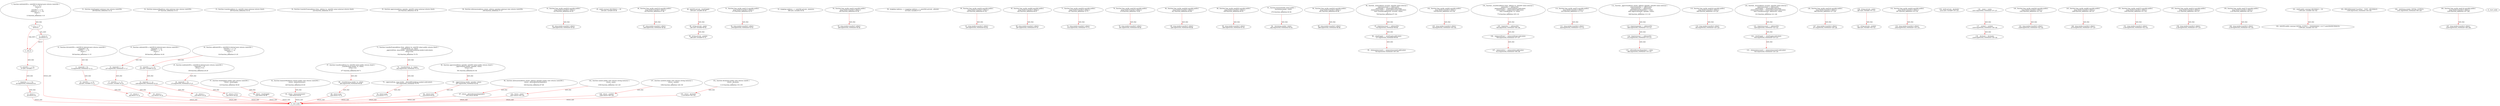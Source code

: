digraph  {
13 [label="2_ function mul(uint256 a, uint256 b) internal pure returns (uint256) {\n        if (a == 0) {\n            return 0;\n        }\n        uint256 c = a * b;\n        require(c / a == b);\n        return c;\n    }\n13-function_definition-3-10", method="mul(uint256 a,uint256 b)", type_label=function_definition];
30 [label="3_ if_a == 0\n30-if-4-6", method="mul(uint256 a,uint256 b)", type_label=if];
1240 [label="3_ end_if", method="mul(uint256 a,uint256 b)", type_label=end_if];
35 [label="4_ return 0;\n35-return-5-5", method="mul(uint256 a,uint256 b)", type_label=return];
37 [label="6_ uint256 c = a * b;\n37-new_variable-7-7", method="mul(uint256 a,uint256 b)", type_label=new_variable];
45 [label="7_ require(c / a == b);\n45-expression_statement-8-8", method="mul(uint256 a,uint256 b)", type_label=expression_statement];
54 [label="8_ return c;\n54-return-9-9", method="mul(uint256 a,uint256 b)", type_label=return];
56 [label="10_ function div(uint256 a, uint256 b) internal pure returns (uint256) {\n        require(b > 0);\n        uint256 c = a / b;\n        return c;\n    }\n56-function_definition-11-15", method="div(uint256 a,uint256 b)", type_label=function_definition];
73 [label="11_ require(b > 0);\n73-expression_statement-12-12", method="div(uint256 a,uint256 b)", type_label=expression_statement];
80 [label="12_ uint256 c = a / b;\n80-new_variable-13-13", method="div(uint256 a,uint256 b)", type_label=new_variable];
88 [label="13_ return c;\n88-return-14-14", method="div(uint256 a,uint256 b)", type_label=return];
90 [label="15_ function sub(uint256 a, uint256 b) internal pure returns (uint256) {\n        require(b <= a);\n        uint256 c = a - b;\n        return c;\n    }\n90-function_definition-16-20", method="sub(uint256 a,uint256 b)", type_label=function_definition];
107 [label="16_ require(b <= a);\n107-expression_statement-17-17", method="sub(uint256 a,uint256 b)", type_label=expression_statement];
114 [label="17_ uint256 c = a - b;\n114-new_variable-18-18", method="sub(uint256 a,uint256 b)", type_label=new_variable];
122 [label="18_ return c;\n122-return-19-19", method="sub(uint256 a,uint256 b)", type_label=return];
124 [label="20_ function add(uint256 a, uint256 b) internal pure returns (uint256) {\n        uint256 c = a + b;\n        require(c >= a);\n        return c;\n    }\n124-function_definition-21-25", method="add(uint256 a,uint256 b)", type_label=function_definition];
141 [label="21_ uint256 c = a + b;\n141-new_variable-22-22", method="add(uint256 a,uint256 b)", type_label=new_variable];
149 [label="22_ require(c >= a);\n149-expression_statement-23-23", method="add(uint256 a,uint256 b)", type_label=expression_statement];
156 [label="23_ return c;\n156-return-24-24", method="add(uint256 a,uint256 b)", type_label=return];
158 [label="25_ function mod(uint256 a, uint256 b) internal pure returns (uint256) {\n        require(b != 0);\n        return a % b;\n    }\n158-function_definition-26-29", method="mod(uint256 a,uint256 b)", type_label=function_definition];
175 [label="26_ require(b != 0);\n175-expression_statement-27-27", method="mod(uint256 a,uint256 b)", type_label=expression_statement];
182 [label="27_ return a % b;\n182-return-28-28", method="mod(uint256 a,uint256 b)", type_label=return];
189 [label="31_ function totalSupply() external view returns (uint256);\n189-function_definition-32-32", method="totalSupply()", type_label=function_definition];
197 [label="32_ function balanceOf(address who) external view returns (uint256);\n197-function_definition-33-33", method="balanceOf(address who)", type_label=function_definition];
209 [label="33_ function transfer(address to, uint256 value) external returns (bool);\n209-function_definition-34-34", method="transfer(address to,uint256 value)", type_label=function_definition];
224 [label="34_ function transferFrom(address from, address to, uint256 value) external returns (bool);\n224-function_definition-35-35", method="transferFrom(address from,address to,uint256 value)", type_label=function_definition];
243 [label="35_ function approve(address spender, uint256 value) external returns (bool);\n243-function_definition-36-36", method="approve(address spender,uint256 value)", type_label=function_definition];
258 [label="36_ function allowance(address owner, address spender) external view returns (uint256);\n258-function_definition-37-37", method="allowance(address owner,address spender)", type_label=function_definition];
323 [label="43_ function bug_unchk_send22() payable public{\n      msg.sender.transfer(1 ether);}\n323-function_definition-44-45", method="bug_unchk_send22()", type_label=function_definition];
328 [label="44_ msg.sender.transfer(1 ether);\n328-expression_statement-45-45", method="bug_unchk_send22()", type_label=expression_statement];
338 [label="45_ uint8 constant DECIMALS = 18;\n338-new_variable-46-46", method="", type_label=new_variable];
343 [label="46_ function bug_unchk_send12() payable public{\n      msg.sender.transfer(1 ether);}\n343-function_definition-47-48", method="bug_unchk_send12()", type_label=function_definition];
348 [label="47_ msg.sender.transfer(1 ether);\n348-expression_statement-48-48", method="bug_unchk_send12()", type_label=expression_statement];
358 [label="48_ uint256 private _totalSupply;\n358-new_variable-49-49", method="", type_label=new_variable];
363 [label="49_ string private _name;\n363-new_variable-50-50", method="", type_label=new_variable];
368 [label="50_ string private _symbol;\n368-new_variable-51-51", method="", type_label=new_variable];
373 [label="51_ function bug_unchk_send11() payable public{\n      msg.sender.transfer(1 ether);}\n373-function_definition-52-53", method="bug_unchk_send11()", type_label=function_definition];
378 [label="52_ msg.sender.transfer(1 ether);\n378-expression_statement-53-53", method="bug_unchk_send11()", type_label=expression_statement];
388 [label="53_ mapping (address => uint256) private _balances;\n388-new_variable-54-54", method="", type_label=new_variable];
395 [label="54_ function bug_unchk_send1() payable public{\n      msg.sender.transfer(1 ether);}\n395-function_definition-55-56", method="bug_unchk_send1()", type_label=function_definition];
400 [label="55_ msg.sender.transfer(1 ether);\n400-expression_statement-56-56", method="bug_unchk_send1()", type_label=expression_statement];
410 [label="56_ mapping (address => mapping (address => uint256)) private _allowed;\n410-new_variable-57-57", method="", type_label=new_variable];
419 [label="57_ function totalSupply() public view returns (uint256) {\n        return _totalSupply;\n    }\n419-function_definition-58-60", method="totalSupply()", type_label=function_definition];
428 [label="58_ return _totalSupply;\n428-return-59-59", method="totalSupply()", type_label=return];
430 [label="60_ function bug_unchk_send3() payable public{\n      msg.sender.transfer(1 ether);}\n430-function_definition-61-62", method="bug_unchk_send3()", type_label=function_definition];
435 [label="61_ msg.sender.transfer(1 ether);\n435-expression_statement-62-62", method="bug_unchk_send3()", type_label=expression_statement];
445 [label="62_ function balanceOf(address owner) public view returns (uint256) {\n        return _balances[owner];\n    }\n445-function_definition-63-65", method="balanceOf(address owner)", type_label=function_definition];
458 [label="63_ return _balances[owner];\n458-return-64-64", method="balanceOf(address owner)", type_label=return];
462 [label="65_ function bug_unchk_send9() payable public{\n      msg.sender.transfer(1 ether);}\n462-function_definition-66-67", method="bug_unchk_send9()", type_label=function_definition];
467 [label="66_ msg.sender.transfer(1 ether);\n467-expression_statement-67-67", method="bug_unchk_send9()", type_label=expression_statement];
477 [label="67_ function transfer(address to, uint256 value) public returns (bool) {\n        _transfer(msg.sender, to, value);\n        return true;\n    }\n477-function_definition-68-71", method="transfer(address to,uint256 value)", type_label=function_definition];
493 [label="68_ _transfer(msg.sender, to, value);\n493-expression_statement-69-69", method="transfer(address to,uint256 value)", type_label=expression_statement];
504 [label="69_ return true;\n504-return-70-70", method="transfer(address to,uint256 value)", type_label=return];
507 [label="71_ function bug_unchk_send25() payable public{\n      msg.sender.transfer(1 ether);}\n507-function_definition-72-73", method="bug_unchk_send25()", type_label=function_definition];
512 [label="72_ msg.sender.transfer(1 ether);\n512-expression_statement-73-73", method="bug_unchk_send25()", type_label=expression_statement];
522 [label="73_ function transferFrom(address from, address to, uint256 value) public returns (bool) {\n         _transfer(from, to, value);\n         _approve(from, msg.sender, _allowed[from][msg.sender].sub(value));\n         return true;\n    }\n522-function_definition-74-78", method="transferFrom(address from,address to,uint256 value)", type_label=function_definition];
542 [label="74_ _transfer(from, to, value);\n542-expression_statement-75-75", method="transferFrom(address from,address to,uint256 value)", type_label=expression_statement];
551 [label="75_ _approve(from, msg.sender, _allowed[from][msg.sender].sub(value));\n551-expression_statement-76-76", method="transferFrom(address from,address to,uint256 value)", type_label=expression_statement];
573 [label="76_ return true;\n573-return-77-77", method="transferFrom(address from,address to,uint256 value)", type_label=return];
576 [label="78_ function bug_unchk_send19() payable public{\n      msg.sender.transfer(1 ether);}\n576-function_definition-79-80", method="bug_unchk_send19()", type_label=function_definition];
581 [label="79_ msg.sender.transfer(1 ether);\n581-expression_statement-80-80", method="bug_unchk_send19()", type_label=expression_statement];
591 [label="80_ function approve(address spender, uint256 value) public returns (bool) {\n        _approve(msg.sender, spender, value);\n        return true;\n    }\n591-function_definition-81-84", method="approve(address spender,uint256 value)", type_label=function_definition];
607 [label="81_ _approve(msg.sender, spender, value);\n607-expression_statement-82-82", method="approve(address spender,uint256 value)", type_label=expression_statement];
618 [label="82_ return true;\n618-return-83-83", method="approve(address spender,uint256 value)", type_label=return];
621 [label="84_ function bug_unchk_send26() payable public{\n      msg.sender.transfer(1 ether);}\n621-function_definition-85-86", method="bug_unchk_send26()", type_label=function_definition];
626 [label="85_ msg.sender.transfer(1 ether);\n626-expression_statement-86-86", method="bug_unchk_send26()", type_label=expression_statement];
636 [label="86_ function allowance(address owner, address spender) public view returns (uint256) {\n        return _allowed[owner][spender];\n    }\n636-function_definition-87-89", method="allowance(address owner,address spender)", type_label=function_definition];
653 [label="87_ return _allowed[owner][spender];\n653-return-88-88", method="allowance(address owner,address spender)", type_label=return];
659 [label="89_ function bug_unchk_send20() payable public{\n      msg.sender.transfer(1 ether);}\n659-function_definition-90-91", method="bug_unchk_send20()", type_label=function_definition];
664 [label="90_ msg.sender.transfer(1 ether);\n664-expression_statement-91-91", method="bug_unchk_send20()", type_label=expression_statement];
674 [label="91_ function burn(uint256 value) public {\n        _burn(msg.sender, value);\n    }\n674-function_definition-92-94", method="burn(uint256 value)", type_label=function_definition];
682 [label="92_ _burn(msg.sender, value);\n682-expression_statement-93-93", method="burn(uint256 value)", type_label=expression_statement];
691 [label="94_ function bug_unchk_send32() payable public{\n      msg.sender.transfer(1 ether);}\n691-function_definition-95-96", method="bug_unchk_send32()", type_label=function_definition];
696 [label="95_ msg.sender.transfer(1 ether);\n696-expression_statement-96-96", method="bug_unchk_send32()", type_label=expression_statement];
706 [label="96_ function _mint(address account, uint256 value) internal {\n        require(account != address(0));\n        _totalSupply = _totalSupply.add(value);\n        _balances[account] = _balances[account].add(value);\n        emit Transfer(address(0), account, value);\n    }\n706-function_definition-97-102", method="_mint(address account,uint256 value)", type_label=function_definition];
718 [label="97_ require(account != address(0));\n718-expression_statement-98-98", method="_mint(address account,uint256 value)", type_label=expression_statement];
727 [label="98_ _totalSupply = _totalSupply.add(value);\n727-expression_statement-99-99", method="_mint(address account,uint256 value)", type_label=expression_statement];
736 [label="99_ _balances[account] = _balances[account].add(value);\n736-expression_statement-100-100", method="_mint(address account,uint256 value)", type_label=expression_statement];
759 [label="102_ function bug_unchk_send4() payable public{\n      msg.sender.transfer(1 ether);}\n759-function_definition-103-104", method="bug_unchk_send4()", type_label=function_definition];
764 [label="103_ msg.sender.transfer(1 ether);\n764-expression_statement-104-104", method="bug_unchk_send4()", type_label=expression_statement];
774 [label="104_ function _transfer(address from, address to, uint256 value) internal {\n        require(to != address(0));\n        _balances[from] = _balances[from].sub(value);\n        _balances[to] = _balances[to].add(value);\n        emit Transfer(from, to, value);\n    }\n774-function_definition-105-110", method="_transfer(address from,address to,uint256 value)", type_label=function_definition];
790 [label="105_ require(to != address(0));\n790-expression_statement-106-106", method="_transfer(address from,address to,uint256 value)", type_label=expression_statement];
799 [label="106_ _balances[from] = _balances[from].sub(value);\n799-expression_statement-107-107", method="_transfer(address from,address to,uint256 value)", type_label=expression_statement];
812 [label="107_ _balances[to] = _balances[to].add(value);\n812-expression_statement-108-108", method="_transfer(address from,address to,uint256 value)", type_label=expression_statement];
833 [label="110_ function bug_unchk_send7() payable public{\n      msg.sender.transfer(1 ether);}\n833-function_definition-111-112", method="bug_unchk_send7()", type_label=function_definition];
838 [label="111_ msg.sender.transfer(1 ether);\n838-expression_statement-112-112", method="bug_unchk_send7()", type_label=expression_statement];
848 [label="112_ function _approve(address owner, address spender, uint256 value) internal {\n        require(spender != address(0));\n        require(owner != address(0));\n        _allowed[owner][spender] = value;\n        emit Approval(owner, spender, value);\n    }\n848-function_definition-113-118", method="_approve(address owner,address spender,uint256 value)", type_label=function_definition];
864 [label="113_ require(spender != address(0));\n864-expression_statement-114-114", method="_approve(address owner,address spender,uint256 value)", type_label=expression_statement];
873 [label="114_ require(owner != address(0));\n873-expression_statement-115-115", method="_approve(address owner,address spender,uint256 value)", type_label=expression_statement];
882 [label="115_ _allowed[owner][spender] = value;\n882-expression_statement-116-116", method="_approve(address owner,address spender,uint256 value)", type_label=expression_statement];
898 [label="118_ function bug_unchk_send23() payable public{\n      msg.sender.transfer(1 ether);}\n898-function_definition-119-120", method="bug_unchk_send23()", type_label=function_definition];
903 [label="119_ msg.sender.transfer(1 ether);\n903-expression_statement-120-120", method="bug_unchk_send23()", type_label=expression_statement];
913 [label="120_ function _burn(address account, uint256 value) internal {\n        require(account != address(0));\n        _totalSupply = _totalSupply.sub(value);\n        _balances[account] = _balances[account].sub(value);\n        emit Transfer(account, address(0), value);\n    }\n913-function_definition-121-126", method="_burn(address account,uint256 value)", type_label=function_definition];
925 [label="121_ require(account != address(0));\n925-expression_statement-122-122", method="_burn(address account,uint256 value)", type_label=expression_statement];
934 [label="122_ _totalSupply = _totalSupply.sub(value);\n934-expression_statement-123-123", method="_burn(address account,uint256 value)", type_label=expression_statement];
943 [label="123_ _balances[account] = _balances[account].sub(value);\n943-expression_statement-124-124", method="_burn(address account,uint256 value)", type_label=expression_statement];
966 [label="126_ function bug_unchk_send14() payable public{\n      msg.sender.transfer(1 ether);}\n966-function_definition-127-128", method="bug_unchk_send14()", type_label=function_definition];
971 [label="127_ msg.sender.transfer(1 ether);\n971-expression_statement-128-128", method="bug_unchk_send14()", type_label=expression_statement];
987 [label="130_ string private _name;\n987-new_variable-131-131", method="", type_label=new_variable];
992 [label="131_ string private _symbol;\n992-new_variable-132-132", method="", type_label=new_variable];
997 [label="132_ function bug_unchk_send2() payable public{\n      msg.sender.transfer(1 ether);}\n997-function_definition-133-134", method="bug_unchk_send2()", type_label=function_definition];
1002 [label="133_ msg.sender.transfer(1 ether);\n1002-expression_statement-134-134", method="bug_unchk_send2()", type_label=expression_statement];
1012 [label="134_ uint8 private _decimals;\n1012-new_variable-135-135", method="", type_label=new_variable];
1031 [label="136_ _name = name;\n1031-expression_statement-137-137", method="", type_label=expression_statement];
1035 [label="137_ _symbol = symbol;\n1035-expression_statement-138-138", method="", type_label=expression_statement];
1039 [label="138_ _decimals = decimals;\n1039-expression_statement-139-139", method="", type_label=expression_statement];
1043 [label="140_ function bug_unchk_send30() payable public{\n      msg.sender.transfer(1 ether);}\n1043-function_definition-141-142", method="bug_unchk_send30()", type_label=function_definition];
1048 [label="141_ msg.sender.transfer(1 ether);\n1048-expression_statement-142-142", method="bug_unchk_send30()", type_label=expression_statement];
1058 [label="142_ function name() public view returns (string memory) {\n        return _name;\n    }\n1058-function_definition-143-145", method="name()", type_label=function_definition];
1067 [label="143_ return _name;\n1067-return-144-144", method="name()", type_label=return];
1069 [label="145_ function bug_unchk_send8() payable public{\n      msg.sender.transfer(1 ether);}\n1069-function_definition-146-147", method="bug_unchk_send8()", type_label=function_definition];
1074 [label="146_ msg.sender.transfer(1 ether);\n1074-expression_statement-147-147", method="bug_unchk_send8()", type_label=expression_statement];
1084 [label="147_ function symbol() public view returns (string memory) {\n        return _symbol;\n    }\n1084-function_definition-148-150", method="symbol()", type_label=function_definition];
1093 [label="148_ return _symbol;\n1093-return-149-149", method="symbol()", type_label=return];
1095 [label="150_ function bug_unchk_send27() payable public{\n      msg.sender.transfer(1 ether);}\n1095-function_definition-151-152", method="bug_unchk_send27()", type_label=function_definition];
1100 [label="151_ msg.sender.transfer(1 ether);\n1100-expression_statement-152-152", method="bug_unchk_send27()", type_label=expression_statement];
1110 [label="152_ function decimals() public view returns (uint8) {\n        return _decimals;\n    }\n1110-function_definition-153-155", method="decimals()", type_label=function_definition];
1119 [label="153_ return _decimals;\n1119-return-154-154", method="decimals()", type_label=return];
1121 [label="155_ function bug_unchk_send31() payable public{\n      msg.sender.transfer(1 ether);}\n1121-function_definition-156-157", method="bug_unchk_send31()", type_label=function_definition];
1126 [label="156_ msg.sender.transfer(1 ether);\n1126-expression_statement-157-157", method="bug_unchk_send31()", type_label=expression_statement];
1145 [label="159_ function bug_unchk_send17() payable public{\n      msg.sender.transfer(1 ether);}\n1145-function_definition-160-161", method="bug_unchk_send17()", type_label=function_definition];
1150 [label="160_ msg.sender.transfer(1 ether);\n1150-expression_statement-161-161", method="bug_unchk_send17()", type_label=expression_statement];
1160 [label="161_ uint8 public constant DECIMALS = 18;\n1160-new_variable-162-162", method="", type_label=new_variable];
1166 [label="162_ uint256 public constant INITIAL_SUPPLY = 50000000000 * (10 ** uint256(DECIMALS));\n1166-new_variable-163-163", method="", type_label=new_variable];
1180 [label="163_ ERC20Detailed(\"SaveWon\", \"SVW\", DECIMALS)\n1180-expression_statement-164-164", method="", type_label=expression_statement];
1191 [label="164_ _mint(msg.sender, INITIAL_SUPPLY);\n1191-expression_statement-165-165", method="", type_label=expression_statement];
1200 [label="166_ function bug_unchk_send13() payable public{\n      msg.sender.transfer(1 ether);}\n1200-function_definition-167-168", method="bug_unchk_send13()", type_label=function_definition];
1205 [label="167_ msg.sender.transfer(1 ether);\n1205-expression_statement-168-168", method="bug_unchk_send13()", type_label=expression_statement];
1 [label="0_ start_node", method="", type_label=start];
2 [label="0_ exit_node", method="", type_label=exit];
13 -> 30  [color=red, controlflow_type=next_line, edge_type=CFG_edge, key=0, label=next_line];
30 -> 35  [color=red, controlflow_type=pos_next, edge_type=CFG_edge, key=0, label=pos_next];
30 -> 1240  [color=red, controlflow_type=neg_next, edge_type=CFG_edge, key=0, label=neg_next];
1240 -> 37  [color=red, controlflow_type=next_line, edge_type=CFG_edge, key=0, label=next_line];
35 -> 1240  [color=red, controlflow_type=end_if, edge_type=CFG_edge, key=0, label=end_if];
35 -> 2  [color=red, controlflow_type=return_exit, edge_type=CFG_edge, key=0, label=return_exit];
37 -> 45  [color=red, controlflow_type=next_line, edge_type=CFG_edge, key=0, label=next_line];
45 -> 54  [color=red, controlflow_type=next_line, edge_type=CFG_edge, key=0, label=next_line];
54 -> 2  [color=red, controlflow_type=return_exit, edge_type=CFG_edge, key=0, label=return_exit];
56 -> 73  [color=red, controlflow_type=next_line, edge_type=CFG_edge, key=0, label=next_line];
73 -> 80  [color=red, controlflow_type=next_line, edge_type=CFG_edge, key=0, label=next_line];
80 -> 88  [color=red, controlflow_type=next_line, edge_type=CFG_edge, key=0, label=next_line];
88 -> 2  [color=red, controlflow_type=return_exit, edge_type=CFG_edge, key=0, label=return_exit];
90 -> 107  [color=red, controlflow_type=next_line, edge_type=CFG_edge, key=0, label=next_line];
107 -> 114  [color=red, controlflow_type=next_line, edge_type=CFG_edge, key=0, label=next_line];
114 -> 122  [color=red, controlflow_type=next_line, edge_type=CFG_edge, key=0, label=next_line];
122 -> 2  [color=red, controlflow_type=return_exit, edge_type=CFG_edge, key=0, label=return_exit];
124 -> 141  [color=red, controlflow_type=next_line, edge_type=CFG_edge, key=0, label=next_line];
141 -> 149  [color=red, controlflow_type=next_line, edge_type=CFG_edge, key=0, label=next_line];
149 -> 156  [color=red, controlflow_type=next_line, edge_type=CFG_edge, key=0, label=next_line];
156 -> 2  [color=red, controlflow_type=return_exit, edge_type=CFG_edge, key=0, label=return_exit];
158 -> 175  [color=red, controlflow_type=next_line, edge_type=CFG_edge, key=0, label=next_line];
175 -> 182  [color=red, controlflow_type=next_line, edge_type=CFG_edge, key=0, label=next_line];
182 -> 2  [color=red, controlflow_type=return_exit, edge_type=CFG_edge, key=0, label=return_exit];
323 -> 328  [color=red, controlflow_type=next_line, edge_type=CFG_edge, key=0, label=next_line];
343 -> 348  [color=red, controlflow_type=next_line, edge_type=CFG_edge, key=0, label=next_line];
358 -> 363  [color=red, controlflow_type=next_line, edge_type=CFG_edge, key=0, label=next_line];
363 -> 368  [color=red, controlflow_type=next_line, edge_type=CFG_edge, key=0, label=next_line];
373 -> 378  [color=red, controlflow_type=next_line, edge_type=CFG_edge, key=0, label=next_line];
395 -> 400  [color=red, controlflow_type=next_line, edge_type=CFG_edge, key=0, label=next_line];
419 -> 428  [color=red, controlflow_type=next_line, edge_type=CFG_edge, key=0, label=next_line];
428 -> 2  [color=red, controlflow_type=return_exit, edge_type=CFG_edge, key=0, label=return_exit];
430 -> 435  [color=red, controlflow_type=next_line, edge_type=CFG_edge, key=0, label=next_line];
445 -> 458  [color=red, controlflow_type=next_line, edge_type=CFG_edge, key=0, label=next_line];
458 -> 2  [color=red, controlflow_type=return_exit, edge_type=CFG_edge, key=0, label=return_exit];
462 -> 467  [color=red, controlflow_type=next_line, edge_type=CFG_edge, key=0, label=next_line];
477 -> 493  [color=red, controlflow_type=next_line, edge_type=CFG_edge, key=0, label=next_line];
493 -> 504  [color=red, controlflow_type=next_line, edge_type=CFG_edge, key=0, label=next_line];
504 -> 2  [color=red, controlflow_type=return_exit, edge_type=CFG_edge, key=0, label=return_exit];
507 -> 512  [color=red, controlflow_type=next_line, edge_type=CFG_edge, key=0, label=next_line];
522 -> 542  [color=red, controlflow_type=next_line, edge_type=CFG_edge, key=0, label=next_line];
542 -> 551  [color=red, controlflow_type=next_line, edge_type=CFG_edge, key=0, label=next_line];
551 -> 573  [color=red, controlflow_type=next_line, edge_type=CFG_edge, key=0, label=next_line];
573 -> 2  [color=red, controlflow_type=return_exit, edge_type=CFG_edge, key=0, label=return_exit];
576 -> 581  [color=red, controlflow_type=next_line, edge_type=CFG_edge, key=0, label=next_line];
591 -> 607  [color=red, controlflow_type=next_line, edge_type=CFG_edge, key=0, label=next_line];
607 -> 618  [color=red, controlflow_type=next_line, edge_type=CFG_edge, key=0, label=next_line];
618 -> 2  [color=red, controlflow_type=return_exit, edge_type=CFG_edge, key=0, label=return_exit];
621 -> 626  [color=red, controlflow_type=next_line, edge_type=CFG_edge, key=0, label=next_line];
636 -> 653  [color=red, controlflow_type=next_line, edge_type=CFG_edge, key=0, label=next_line];
653 -> 2  [color=red, controlflow_type=return_exit, edge_type=CFG_edge, key=0, label=return_exit];
659 -> 664  [color=red, controlflow_type=next_line, edge_type=CFG_edge, key=0, label=next_line];
674 -> 682  [color=red, controlflow_type=next_line, edge_type=CFG_edge, key=0, label=next_line];
691 -> 696  [color=red, controlflow_type=next_line, edge_type=CFG_edge, key=0, label=next_line];
706 -> 718  [color=red, controlflow_type=next_line, edge_type=CFG_edge, key=0, label=next_line];
718 -> 727  [color=red, controlflow_type=next_line, edge_type=CFG_edge, key=0, label=next_line];
727 -> 736  [color=red, controlflow_type=next_line, edge_type=CFG_edge, key=0, label=next_line];
759 -> 764  [color=red, controlflow_type=next_line, edge_type=CFG_edge, key=0, label=next_line];
774 -> 790  [color=red, controlflow_type=next_line, edge_type=CFG_edge, key=0, label=next_line];
790 -> 799  [color=red, controlflow_type=next_line, edge_type=CFG_edge, key=0, label=next_line];
799 -> 812  [color=red, controlflow_type=next_line, edge_type=CFG_edge, key=0, label=next_line];
833 -> 838  [color=red, controlflow_type=next_line, edge_type=CFG_edge, key=0, label=next_line];
848 -> 864  [color=red, controlflow_type=next_line, edge_type=CFG_edge, key=0, label=next_line];
864 -> 873  [color=red, controlflow_type=next_line, edge_type=CFG_edge, key=0, label=next_line];
873 -> 882  [color=red, controlflow_type=next_line, edge_type=CFG_edge, key=0, label=next_line];
898 -> 903  [color=red, controlflow_type=next_line, edge_type=CFG_edge, key=0, label=next_line];
913 -> 925  [color=red, controlflow_type=next_line, edge_type=CFG_edge, key=0, label=next_line];
925 -> 934  [color=red, controlflow_type=next_line, edge_type=CFG_edge, key=0, label=next_line];
934 -> 943  [color=red, controlflow_type=next_line, edge_type=CFG_edge, key=0, label=next_line];
966 -> 971  [color=red, controlflow_type=next_line, edge_type=CFG_edge, key=0, label=next_line];
987 -> 992  [color=red, controlflow_type=next_line, edge_type=CFG_edge, key=0, label=next_line];
997 -> 1002  [color=red, controlflow_type=next_line, edge_type=CFG_edge, key=0, label=next_line];
1031 -> 1035  [color=red, controlflow_type=next_line, edge_type=CFG_edge, key=0, label=next_line];
1035 -> 1039  [color=red, controlflow_type=next_line, edge_type=CFG_edge, key=0, label=next_line];
1043 -> 1048  [color=red, controlflow_type=next_line, edge_type=CFG_edge, key=0, label=next_line];
1058 -> 1067  [color=red, controlflow_type=next_line, edge_type=CFG_edge, key=0, label=next_line];
1067 -> 2  [color=red, controlflow_type=return_exit, edge_type=CFG_edge, key=0, label=return_exit];
1069 -> 1074  [color=red, controlflow_type=next_line, edge_type=CFG_edge, key=0, label=next_line];
1084 -> 1093  [color=red, controlflow_type=next_line, edge_type=CFG_edge, key=0, label=next_line];
1093 -> 2  [color=red, controlflow_type=return_exit, edge_type=CFG_edge, key=0, label=return_exit];
1095 -> 1100  [color=red, controlflow_type=next_line, edge_type=CFG_edge, key=0, label=next_line];
1110 -> 1119  [color=red, controlflow_type=next_line, edge_type=CFG_edge, key=0, label=next_line];
1119 -> 2  [color=red, controlflow_type=return_exit, edge_type=CFG_edge, key=0, label=return_exit];
1121 -> 1126  [color=red, controlflow_type=next_line, edge_type=CFG_edge, key=0, label=next_line];
1145 -> 1150  [color=red, controlflow_type=next_line, edge_type=CFG_edge, key=0, label=next_line];
1160 -> 1166  [color=red, controlflow_type=next_line, edge_type=CFG_edge, key=0, label=next_line];
1200 -> 1205  [color=red, controlflow_type=next_line, edge_type=CFG_edge, key=0, label=next_line];
}
